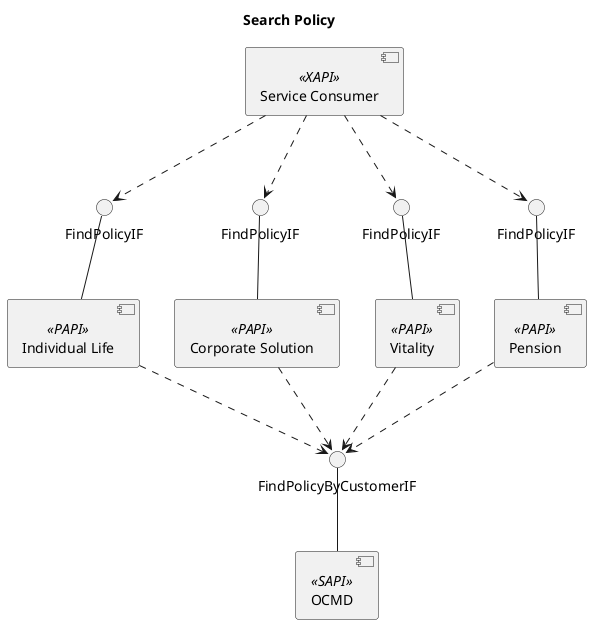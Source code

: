 @startuml

Title Search Policy

component [Service Consumer] as SC << XAPI >>
component [Individual Life] as IL << PAPI >>
component [Corporate Solution] as CS << PAPI >>
component [Pension] as PT << PAPI >>
component [Vitality] as VT << PAPI >>

component [OCMD] as OCMD << SAPI >>


interface FindPolicyIF as PII1
interface FindPolicyIF as PII2
interface FindPolicyIF as PII3
interface FindPolicyIF as PII4
interface FindPolicyByCustomerIF as PII5

SC .d.> PII1
SC .d.> PII2
SC .d.> PII3
SC .d.> PII4

PII1 -d- IL
PII2 -d- CS
PII3 -d- VT
PII4 -d- PT

IL .d.> PII5
CS .d.> PII5
VT .d.> PII5
PT .d.> PII5

PII5 -d- OCMD



